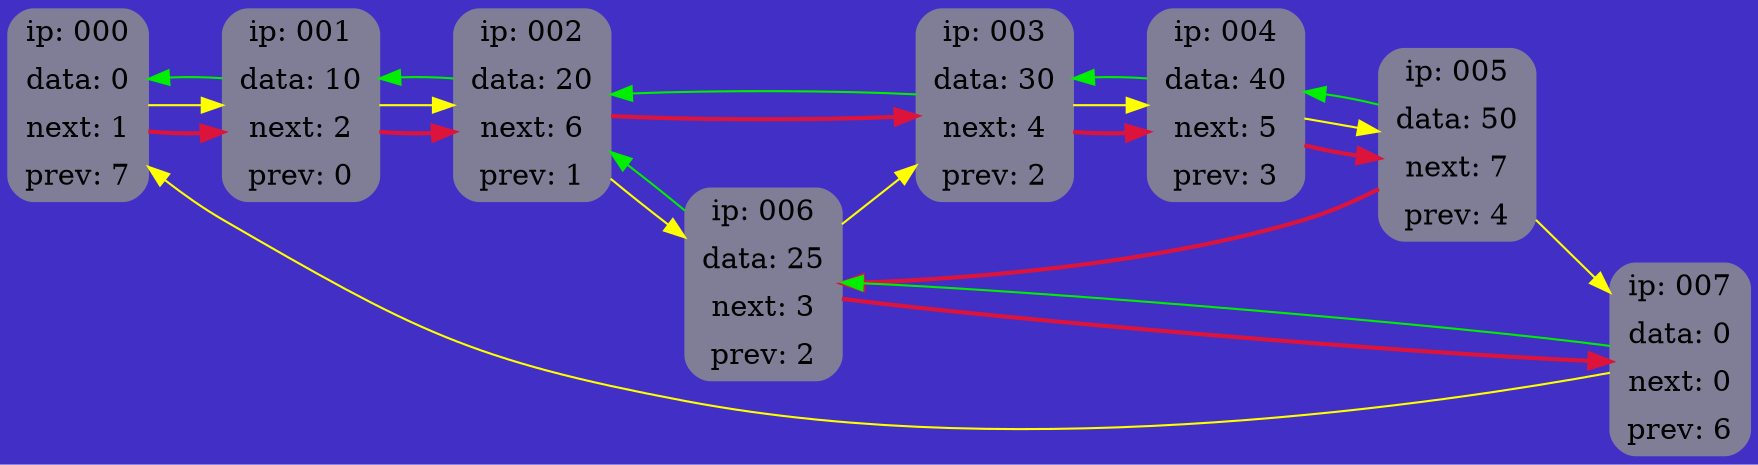 digraph List 
{
	rankdir = LR;
	bgcolor = "#412FC6"

	node000 [shape = "Mrecord"; style = "filled"; color = "#807E97"; label = "{ ip: 000} | {data: 0} | {next: 1} | {prev: 7} " ];
	node001 [shape = "Mrecord"; style = "filled"; color = "#807E97"; label = "{ ip: 001} | {data: 10} | {next: 2} | {prev: 0} " ];
	node002 [shape = "Mrecord"; style = "filled"; color = "#807E97"; label = "{ ip: 002} | {data: 20} | {next: 6} | {prev: 1} " ];
	node003 [shape = "Mrecord"; style = "filled"; color = "#807E97"; label = "{ ip: 003} | {data: 30} | {next: 4} | {prev: 2} " ];
	node004 [shape = "Mrecord"; style = "filled"; color = "#807E97"; label = "{ ip: 004} | {data: 40} | {next: 5} | {prev: 3} " ];
	node005 [shape = "Mrecord"; style = "filled"; color = "#807E97"; label = "{ ip: 005} | {data: 50} | {next: 7} | {prev: 4} " ];
	node006 [shape = "Mrecord"; style = "filled"; color = "#807E97"; label = "{ ip: 006} | {data: 25} | {next: 3} | {prev: 2} " ];
	node007 [shape = "Mrecord"; style = "filled"; color = "#807E97"; label = "{ ip: 007} | {data: 0} | {next: 0} | {prev: 6} " ];

	node000 -> node001 [style = bold; weight = 10000; color = crimson; ];
	node001 -> node002 [style = bold; weight = 10000; color = crimson; ];
	node002 -> node003 [style = bold; weight = 10000; color = crimson; ];
	node003 -> node004 [style = bold; weight = 10000; color = crimson; ];
	node004 -> node005 [style = bold; weight = 10000; color = crimson; ];
	node005 -> node006 [style = bold; weight = 10000; color = crimson; ];
	node006 -> node007 [style = bold; weight = 10000; color = crimson; ];

	node000 -> node001 [weight = 0; color  = yellow1; ];
	node001 -> node002 [weight = 0; color  = yellow1; ];
	node002 -> node006 [weight = 0; color  = yellow1; ];
	node003 -> node004 [weight = 0; color  = yellow1; ];
	node004 -> node005 [weight = 0; color  = yellow1; ];
	node005 -> node007 [weight = 0; color  = yellow1; ];
	node006 -> node003 [weight = 0; color  = yellow1; ];
	node007 -> node000 [weight = 0; color  = yellow1; ];

	node007 -> node006 [weight = 0; color  = green2; ];
	node006 -> node002 [weight = 0; color  = green2; ];
	node005 -> node004 [weight = 0; color  = green2; ];
	node004 -> node003 [weight = 0; color  = green2; ];
	node003 -> node002 [weight = 0; color  = green2; ];
	node002 -> node001 [weight = 0; color  = green2; ];
	node001 -> node000 [weight = 0; color  = green2; ];

}
